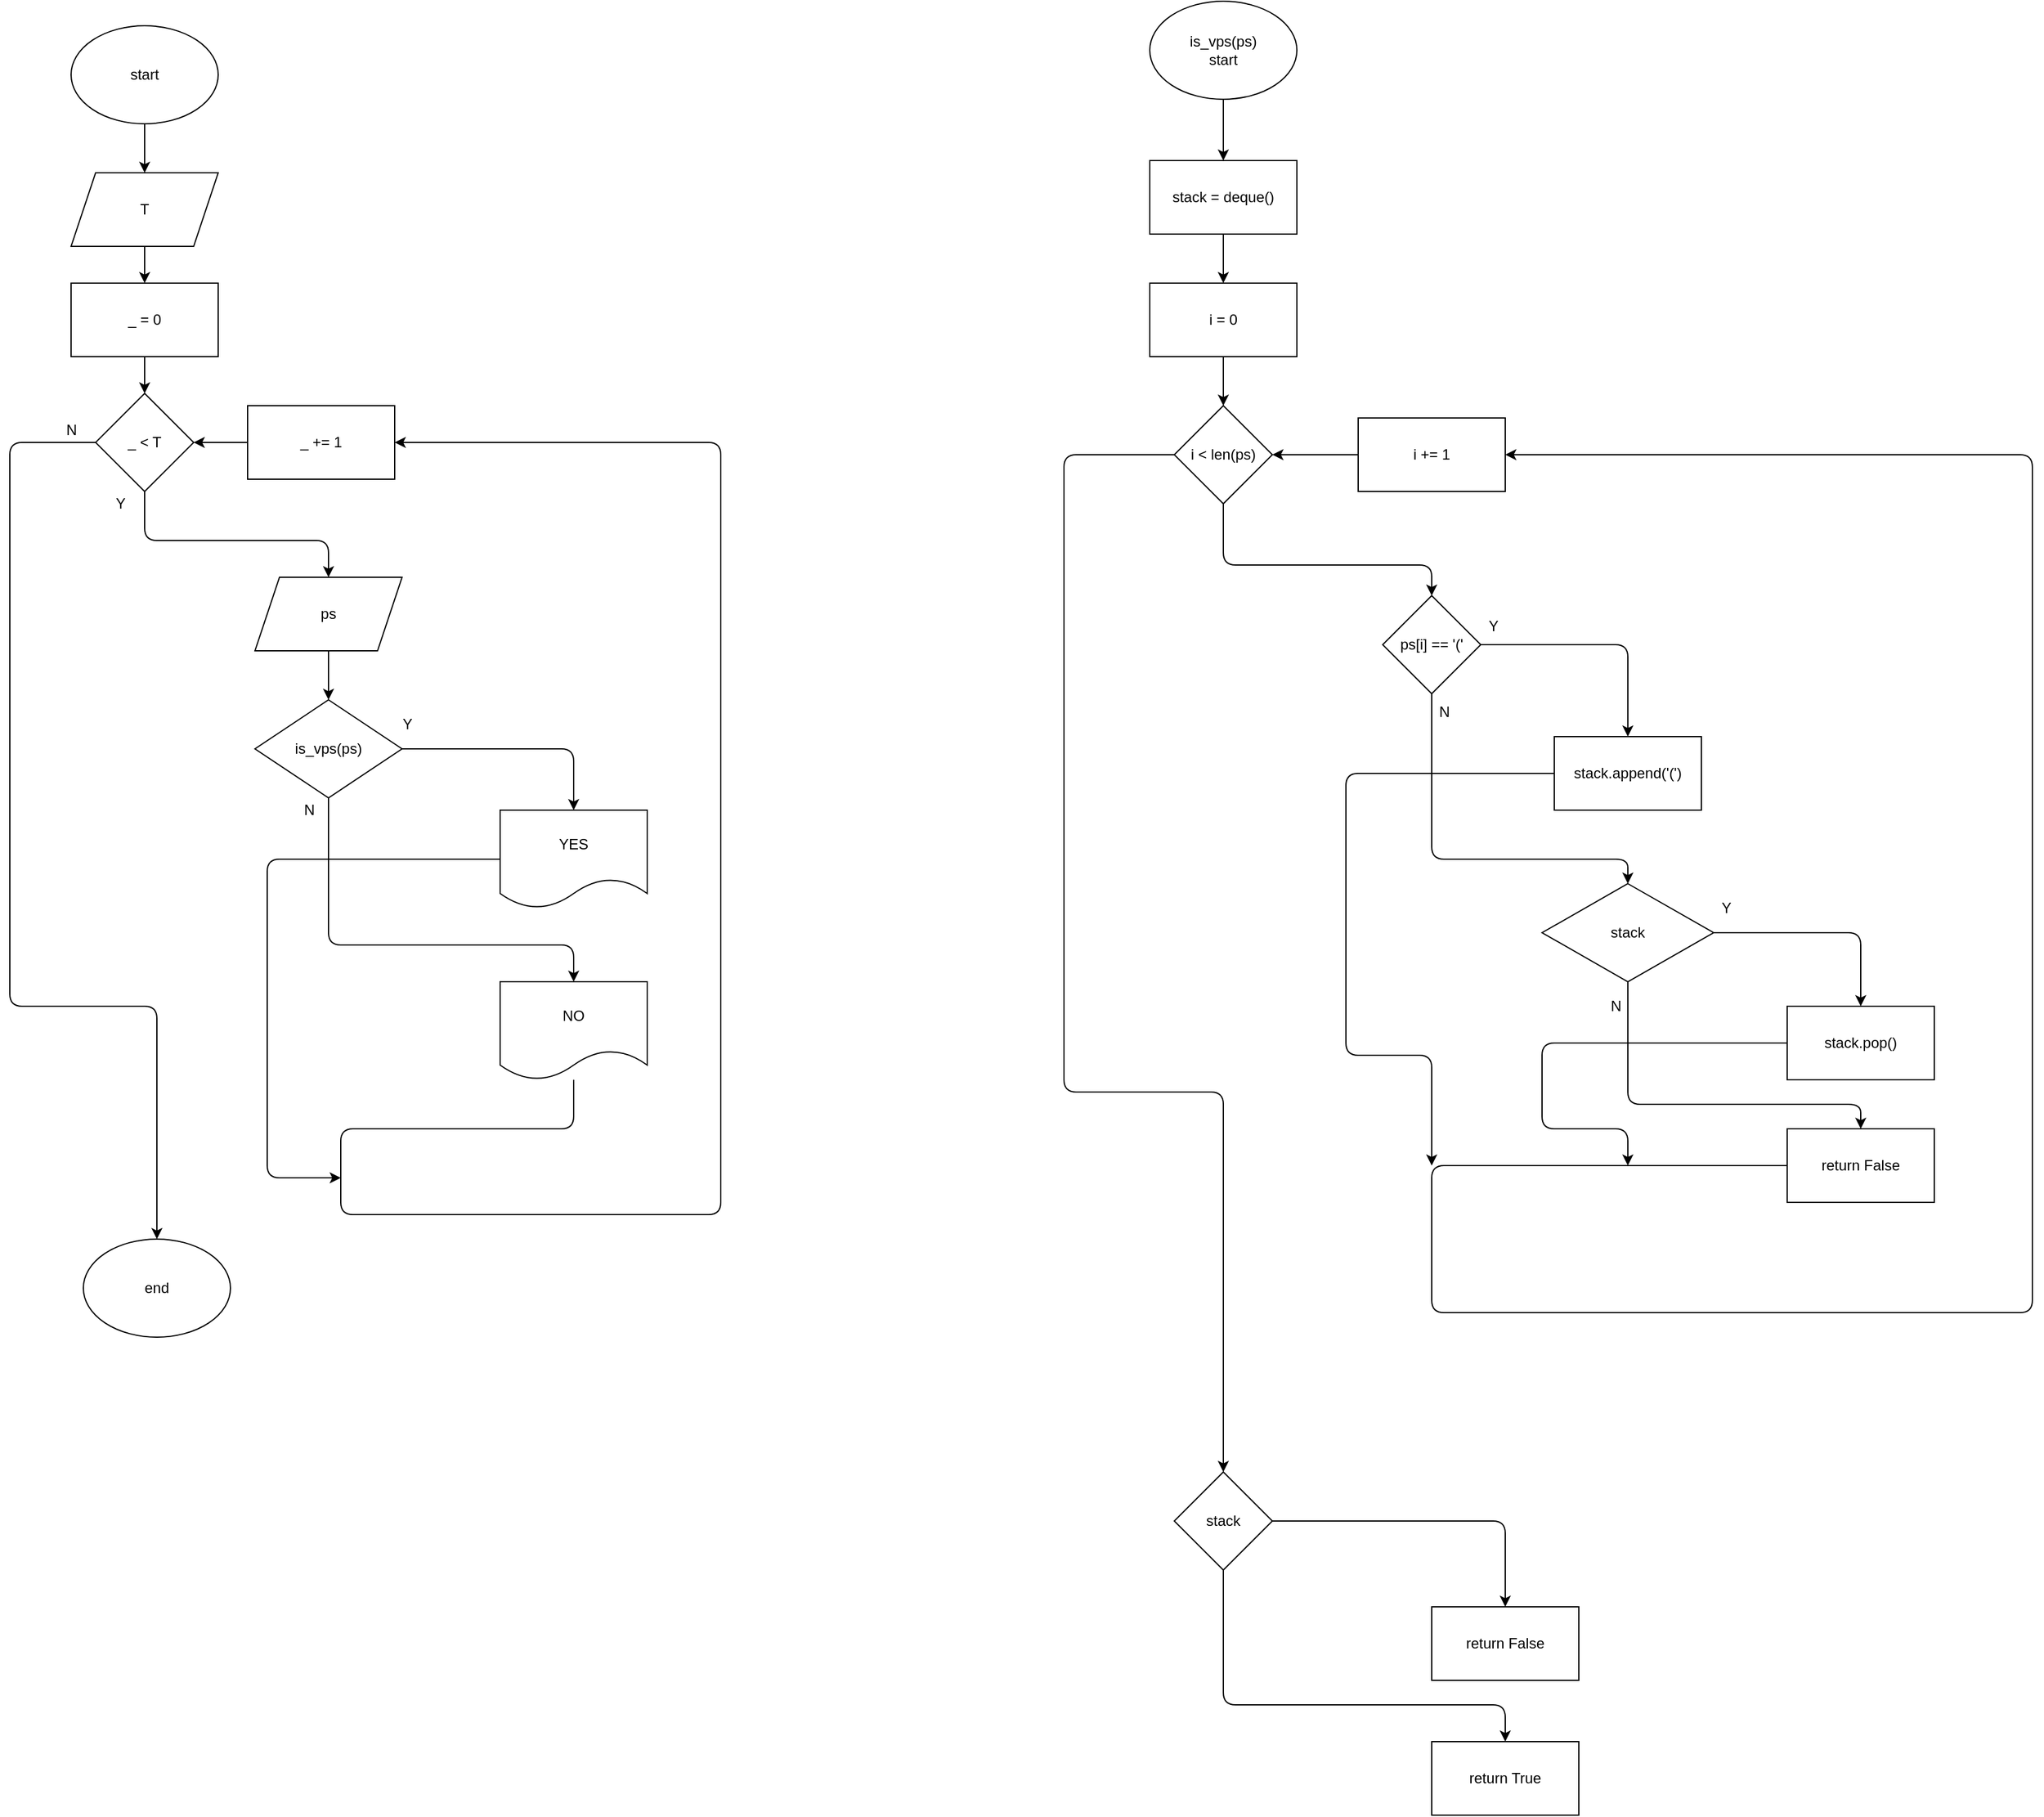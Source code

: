 <mxfile>
    <diagram id="slS95c9YQlnNOopgfmXs" name="Page-1">
        <mxGraphModel dx="1089" dy="715" grid="1" gridSize="10" guides="1" tooltips="1" connect="1" arrows="1" fold="1" page="1" pageScale="1" pageWidth="827" pageHeight="1169" math="0" shadow="0">
            <root>
                <mxCell id="0"/>
                <mxCell id="1" parent="0"/>
                <mxCell id="6" value="" style="edgeStyle=none;html=1;" edge="1" parent="1" source="2" target="5">
                    <mxGeometry relative="1" as="geometry"/>
                </mxCell>
                <mxCell id="2" value="start" style="ellipse;whiteSpace=wrap;html=1;" vertex="1" parent="1">
                    <mxGeometry x="210" y="80" width="120" height="80" as="geometry"/>
                </mxCell>
                <mxCell id="8" value="" style="edgeStyle=none;html=1;" edge="1" parent="1" source="5" target="7">
                    <mxGeometry relative="1" as="geometry"/>
                </mxCell>
                <mxCell id="5" value="T" style="shape=parallelogram;perimeter=parallelogramPerimeter;whiteSpace=wrap;html=1;fixedSize=1;" vertex="1" parent="1">
                    <mxGeometry x="210" y="200" width="120" height="60" as="geometry"/>
                </mxCell>
                <mxCell id="10" value="" style="edgeStyle=none;html=1;" edge="1" parent="1" source="7" target="9">
                    <mxGeometry relative="1" as="geometry"/>
                </mxCell>
                <mxCell id="7" value="_ = 0" style="whiteSpace=wrap;html=1;" vertex="1" parent="1">
                    <mxGeometry x="210" y="290" width="120" height="60" as="geometry"/>
                </mxCell>
                <mxCell id="14" value="" style="edgeStyle=none;html=1;entryX=0.5;entryY=0;entryDx=0;entryDy=0;" edge="1" parent="1" source="9" target="20">
                    <mxGeometry relative="1" as="geometry">
                        <mxPoint x="419.0" y="530.0" as="targetPoint"/>
                        <Array as="points">
                            <mxPoint x="270" y="500"/>
                            <mxPoint x="420" y="500"/>
                        </Array>
                    </mxGeometry>
                </mxCell>
                <mxCell id="31" style="edgeStyle=none;html=1;entryX=0.5;entryY=0;entryDx=0;entryDy=0;" edge="1" parent="1" source="9" target="32">
                    <mxGeometry relative="1" as="geometry">
                        <mxPoint x="280" y="1070" as="targetPoint"/>
                        <Array as="points">
                            <mxPoint x="160" y="420"/>
                            <mxPoint x="160" y="880"/>
                            <mxPoint x="280" y="880"/>
                        </Array>
                    </mxGeometry>
                </mxCell>
                <mxCell id="9" value="_ &amp;lt; T" style="rhombus;whiteSpace=wrap;html=1;" vertex="1" parent="1">
                    <mxGeometry x="230" y="380" width="80" height="80" as="geometry"/>
                </mxCell>
                <mxCell id="12" value="" style="edgeStyle=none;html=1;" edge="1" parent="1" source="11" target="9">
                    <mxGeometry relative="1" as="geometry"/>
                </mxCell>
                <mxCell id="11" value="_ += 1" style="whiteSpace=wrap;html=1;" vertex="1" parent="1">
                    <mxGeometry x="354" y="390" width="120" height="60" as="geometry"/>
                </mxCell>
                <mxCell id="15" value="Y" style="text;html=1;align=center;verticalAlign=middle;resizable=0;points=[];autosize=1;strokeColor=none;fillColor=none;" vertex="1" parent="1">
                    <mxGeometry x="240" y="460" width="20" height="20" as="geometry"/>
                </mxCell>
                <mxCell id="16" value="N" style="text;html=1;align=center;verticalAlign=middle;resizable=0;points=[];autosize=1;strokeColor=none;fillColor=none;" vertex="1" parent="1">
                    <mxGeometry x="200" y="400" width="20" height="20" as="geometry"/>
                </mxCell>
                <mxCell id="23" value="" style="edgeStyle=none;html=1;entryX=0.5;entryY=0;entryDx=0;entryDy=0;" edge="1" parent="1" source="18" target="24">
                    <mxGeometry relative="1" as="geometry">
                        <mxPoint x="620" y="720.0" as="targetPoint"/>
                        <Array as="points">
                            <mxPoint x="620" y="670"/>
                        </Array>
                    </mxGeometry>
                </mxCell>
                <mxCell id="26" value="" style="edgeStyle=none;html=1;" edge="1" parent="1" source="18" target="25">
                    <mxGeometry relative="1" as="geometry">
                        <Array as="points">
                            <mxPoint x="420" y="830"/>
                            <mxPoint x="620" y="830"/>
                        </Array>
                    </mxGeometry>
                </mxCell>
                <mxCell id="18" value="is_vps(ps)" style="rhombus;whiteSpace=wrap;html=1;" vertex="1" parent="1">
                    <mxGeometry x="360" y="630" width="120" height="80" as="geometry"/>
                </mxCell>
                <mxCell id="21" value="" style="edgeStyle=none;html=1;" edge="1" parent="1" source="20" target="18">
                    <mxGeometry relative="1" as="geometry"/>
                </mxCell>
                <mxCell id="20" value="ps" style="shape=parallelogram;perimeter=parallelogramPerimeter;whiteSpace=wrap;html=1;fixedSize=1;" vertex="1" parent="1">
                    <mxGeometry x="360" y="530" width="120" height="60" as="geometry"/>
                </mxCell>
                <mxCell id="28" style="edgeStyle=none;html=1;" edge="1" parent="1" source="24">
                    <mxGeometry relative="1" as="geometry">
                        <mxPoint x="430" y="1020" as="targetPoint"/>
                        <Array as="points">
                            <mxPoint x="370" y="760"/>
                            <mxPoint x="370" y="1020"/>
                        </Array>
                    </mxGeometry>
                </mxCell>
                <mxCell id="24" value="YES" style="shape=document;whiteSpace=wrap;html=1;boundedLbl=1;" vertex="1" parent="1">
                    <mxGeometry x="560" y="720" width="120" height="80" as="geometry"/>
                </mxCell>
                <mxCell id="27" style="edgeStyle=none;html=1;entryX=1;entryY=0.5;entryDx=0;entryDy=0;" edge="1" parent="1" source="25" target="11">
                    <mxGeometry relative="1" as="geometry">
                        <mxPoint x="420" y="1010" as="targetPoint"/>
                        <Array as="points">
                            <mxPoint x="620" y="980"/>
                            <mxPoint x="430" y="980"/>
                            <mxPoint x="430" y="1050"/>
                            <mxPoint x="740" y="1050"/>
                            <mxPoint x="740" y="420"/>
                        </Array>
                    </mxGeometry>
                </mxCell>
                <mxCell id="25" value="NO" style="shape=document;whiteSpace=wrap;html=1;boundedLbl=1;" vertex="1" parent="1">
                    <mxGeometry x="560" y="860" width="120" height="80" as="geometry"/>
                </mxCell>
                <mxCell id="29" value="Y" style="text;html=1;align=center;verticalAlign=middle;resizable=0;points=[];autosize=1;strokeColor=none;fillColor=none;" vertex="1" parent="1">
                    <mxGeometry x="474" y="640" width="20" height="20" as="geometry"/>
                </mxCell>
                <mxCell id="30" value="N" style="text;html=1;align=center;verticalAlign=middle;resizable=0;points=[];autosize=1;strokeColor=none;fillColor=none;" vertex="1" parent="1">
                    <mxGeometry x="394" y="710" width="20" height="20" as="geometry"/>
                </mxCell>
                <mxCell id="32" value="end" style="ellipse;whiteSpace=wrap;html=1;" vertex="1" parent="1">
                    <mxGeometry x="220" y="1070" width="120" height="80" as="geometry"/>
                </mxCell>
                <mxCell id="35" value="" style="edgeStyle=none;html=1;" edge="1" parent="1" source="33" target="34">
                    <mxGeometry relative="1" as="geometry"/>
                </mxCell>
                <mxCell id="33" value="is_vps(ps)&lt;br&gt;start" style="ellipse;whiteSpace=wrap;html=1;" vertex="1" parent="1">
                    <mxGeometry x="1090" y="60" width="120" height="80" as="geometry"/>
                </mxCell>
                <mxCell id="39" value="" style="edgeStyle=none;html=1;" edge="1" parent="1" source="34" target="38">
                    <mxGeometry relative="1" as="geometry"/>
                </mxCell>
                <mxCell id="34" value="stack = deque()" style="whiteSpace=wrap;html=1;" vertex="1" parent="1">
                    <mxGeometry x="1090" y="190" width="120" height="60" as="geometry"/>
                </mxCell>
                <mxCell id="41" value="" style="edgeStyle=none;html=1;" edge="1" parent="1" source="38" target="40">
                    <mxGeometry relative="1" as="geometry"/>
                </mxCell>
                <mxCell id="38" value="i = 0" style="whiteSpace=wrap;html=1;" vertex="1" parent="1">
                    <mxGeometry x="1090" y="290" width="120" height="60" as="geometry"/>
                </mxCell>
                <mxCell id="45" value="" style="edgeStyle=none;html=1;" edge="1" parent="1" source="40" target="44">
                    <mxGeometry relative="1" as="geometry">
                        <Array as="points">
                            <mxPoint x="1150" y="520"/>
                            <mxPoint x="1320" y="520"/>
                        </Array>
                    </mxGeometry>
                </mxCell>
                <mxCell id="58" style="edgeStyle=none;html=1;entryX=0.5;entryY=0;entryDx=0;entryDy=0;entryPerimeter=0;" edge="1" parent="1" source="40" target="67">
                    <mxGeometry relative="1" as="geometry">
                        <mxPoint x="1150" y="1260" as="targetPoint"/>
                        <Array as="points">
                            <mxPoint x="1020" y="430"/>
                            <mxPoint x="1020" y="950"/>
                            <mxPoint x="1150" y="950"/>
                        </Array>
                    </mxGeometry>
                </mxCell>
                <mxCell id="40" value="i &amp;lt; len(ps)" style="rhombus;whiteSpace=wrap;html=1;" vertex="1" parent="1">
                    <mxGeometry x="1110" y="390" width="80" height="80" as="geometry"/>
                </mxCell>
                <mxCell id="43" value="" style="edgeStyle=none;html=1;" edge="1" parent="1" source="42" target="40">
                    <mxGeometry relative="1" as="geometry"/>
                </mxCell>
                <mxCell id="42" value="i += 1" style="whiteSpace=wrap;html=1;" vertex="1" parent="1">
                    <mxGeometry x="1260" y="400" width="120" height="60" as="geometry"/>
                </mxCell>
                <mxCell id="47" value="" style="edgeStyle=none;html=1;" edge="1" parent="1" source="44" target="46">
                    <mxGeometry relative="1" as="geometry">
                        <Array as="points">
                            <mxPoint x="1480" y="585"/>
                        </Array>
                    </mxGeometry>
                </mxCell>
                <mxCell id="50" value="" style="edgeStyle=none;html=1;entryX=0.5;entryY=0;entryDx=0;entryDy=0;" edge="1" parent="1" source="44" target="53">
                    <mxGeometry relative="1" as="geometry">
                        <mxPoint x="1480" y="780" as="targetPoint"/>
                        <Array as="points">
                            <mxPoint x="1320" y="760"/>
                            <mxPoint x="1480" y="760"/>
                        </Array>
                    </mxGeometry>
                </mxCell>
                <mxCell id="44" value="ps[i] == '('" style="rhombus;whiteSpace=wrap;html=1;" vertex="1" parent="1">
                    <mxGeometry x="1280" y="545" width="80" height="80" as="geometry"/>
                </mxCell>
                <mxCell id="62" style="edgeStyle=none;html=1;" edge="1" parent="1" source="46">
                    <mxGeometry relative="1" as="geometry">
                        <mxPoint x="1320" y="1010" as="targetPoint"/>
                        <Array as="points">
                            <mxPoint x="1250" y="690"/>
                            <mxPoint x="1250" y="920"/>
                            <mxPoint x="1320" y="920"/>
                        </Array>
                    </mxGeometry>
                </mxCell>
                <mxCell id="46" value="stack.append('(')" style="whiteSpace=wrap;html=1;" vertex="1" parent="1">
                    <mxGeometry x="1420" y="660" width="120" height="60" as="geometry"/>
                </mxCell>
                <mxCell id="48" value="Y" style="text;html=1;align=center;verticalAlign=middle;resizable=0;points=[];autosize=1;strokeColor=none;fillColor=none;" vertex="1" parent="1">
                    <mxGeometry x="1360" y="560" width="20" height="20" as="geometry"/>
                </mxCell>
                <mxCell id="61" style="edgeStyle=none;html=1;" edge="1" parent="1" source="52">
                    <mxGeometry relative="1" as="geometry">
                        <mxPoint x="1480" y="1010" as="targetPoint"/>
                        <Array as="points">
                            <mxPoint x="1410" y="910"/>
                            <mxPoint x="1410" y="980"/>
                            <mxPoint x="1480" y="980"/>
                        </Array>
                    </mxGeometry>
                </mxCell>
                <mxCell id="52" value="stack.pop()" style="whiteSpace=wrap;html=1;" vertex="1" parent="1">
                    <mxGeometry x="1610" y="880" width="120" height="60" as="geometry"/>
                </mxCell>
                <mxCell id="54" style="edgeStyle=none;html=1;entryX=0.5;entryY=0;entryDx=0;entryDy=0;" edge="1" parent="1" source="53" target="52">
                    <mxGeometry relative="1" as="geometry">
                        <Array as="points">
                            <mxPoint x="1670" y="820"/>
                        </Array>
                    </mxGeometry>
                </mxCell>
                <mxCell id="57" value="" style="edgeStyle=none;html=1;" edge="1" parent="1" source="53" target="56">
                    <mxGeometry relative="1" as="geometry">
                        <Array as="points">
                            <mxPoint x="1480" y="960"/>
                            <mxPoint x="1670" y="960"/>
                        </Array>
                    </mxGeometry>
                </mxCell>
                <mxCell id="53" value="stack" style="rhombus;whiteSpace=wrap;html=1;" vertex="1" parent="1">
                    <mxGeometry x="1410" y="780" width="140" height="80" as="geometry"/>
                </mxCell>
                <mxCell id="60" style="edgeStyle=none;html=1;entryX=1;entryY=0.5;entryDx=0;entryDy=0;" edge="1" parent="1" source="56" target="42">
                    <mxGeometry relative="1" as="geometry">
                        <Array as="points">
                            <mxPoint x="1320" y="1010"/>
                            <mxPoint x="1320" y="1130"/>
                            <mxPoint x="1810" y="1130"/>
                            <mxPoint x="1810" y="430"/>
                        </Array>
                    </mxGeometry>
                </mxCell>
                <mxCell id="56" value="return False" style="whiteSpace=wrap;html=1;" vertex="1" parent="1">
                    <mxGeometry x="1610" y="980" width="120" height="60" as="geometry"/>
                </mxCell>
                <mxCell id="63" value="Y" style="text;html=1;align=center;verticalAlign=middle;resizable=0;points=[];autosize=1;strokeColor=none;fillColor=none;" vertex="1" parent="1">
                    <mxGeometry x="1550" y="790" width="20" height="20" as="geometry"/>
                </mxCell>
                <mxCell id="64" value="N" style="text;html=1;align=center;verticalAlign=middle;resizable=0;points=[];autosize=1;strokeColor=none;fillColor=none;" vertex="1" parent="1">
                    <mxGeometry x="1460" y="870" width="20" height="20" as="geometry"/>
                </mxCell>
                <mxCell id="65" value="N" style="text;html=1;align=center;verticalAlign=middle;resizable=0;points=[];autosize=1;strokeColor=none;fillColor=none;" vertex="1" parent="1">
                    <mxGeometry x="1320" y="630" width="20" height="20" as="geometry"/>
                </mxCell>
                <mxCell id="66" value="return True" style="rounded=0;whiteSpace=wrap;html=1;" vertex="1" parent="1">
                    <mxGeometry x="1320" y="1480" width="120" height="60" as="geometry"/>
                </mxCell>
                <mxCell id="69" value="" style="edgeStyle=none;html=1;" edge="1" parent="1" source="67" target="68">
                    <mxGeometry relative="1" as="geometry">
                        <Array as="points">
                            <mxPoint x="1380" y="1300"/>
                        </Array>
                    </mxGeometry>
                </mxCell>
                <mxCell id="70" style="edgeStyle=none;html=1;entryX=0.5;entryY=0;entryDx=0;entryDy=0;" edge="1" parent="1" source="67" target="66">
                    <mxGeometry relative="1" as="geometry">
                        <Array as="points">
                            <mxPoint x="1150" y="1450"/>
                            <mxPoint x="1380" y="1450"/>
                        </Array>
                    </mxGeometry>
                </mxCell>
                <mxCell id="67" value="stack" style="rhombus;whiteSpace=wrap;html=1;" vertex="1" parent="1">
                    <mxGeometry x="1110" y="1260" width="80" height="80" as="geometry"/>
                </mxCell>
                <mxCell id="68" value="return False" style="whiteSpace=wrap;html=1;" vertex="1" parent="1">
                    <mxGeometry x="1320" y="1370" width="120" height="60" as="geometry"/>
                </mxCell>
            </root>
        </mxGraphModel>
    </diagram>
</mxfile>